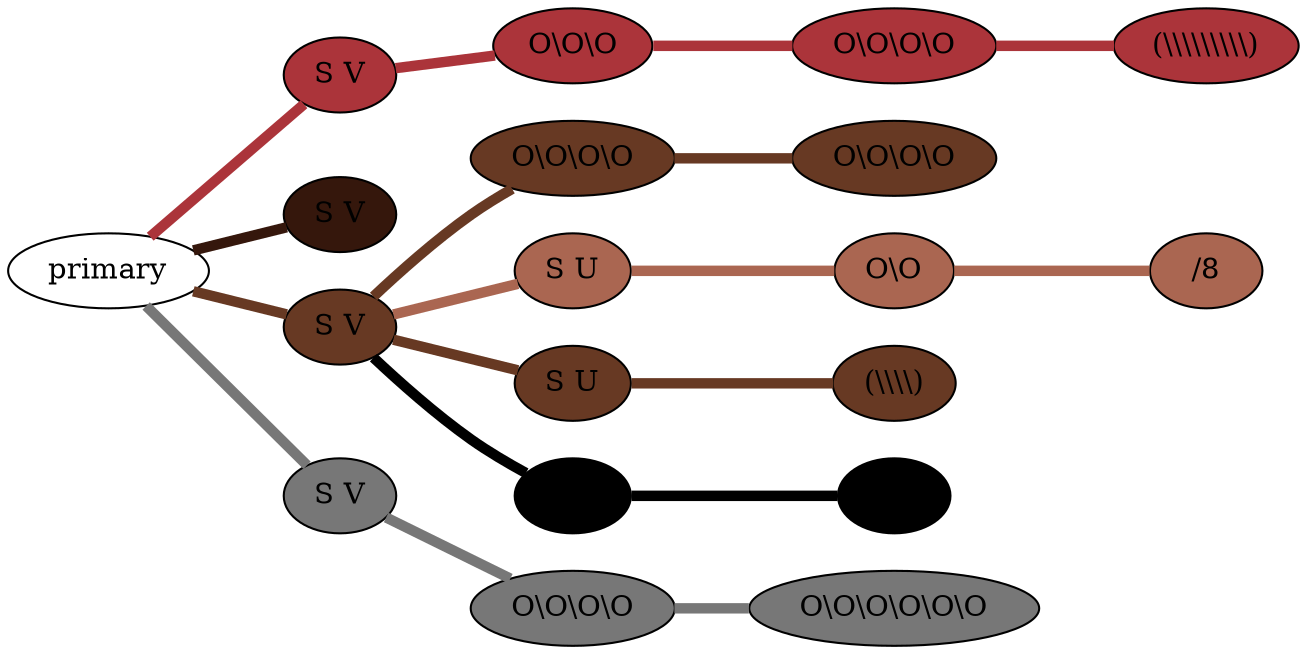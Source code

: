 graph {
 graph [rankdir=LR]
"1" [qtype="pendant_node", pendant_colors="#AB343A", pendant_ply="S", pendant_attach="V", pendant_length="55", label="S V", style=filled, fillcolor="#AB343A"]
"primary" -- "1" [qtype="pendant_link",penwidth=5,color="#AB343A"]
"1:0" [qtype="knot_node", knot_value="3", knot_type="S", knot_position="14.0", knot_spin="Z", label="O\\O\\O", style=filled, fillcolor="#AB343A"]
"1" -- "1:0" [qtype="knot_link",penwidth=5,color="#AB343A"]
"1:1" [qtype="knot_node", knot_value="4", knot_type="S", knot_position="24.0", knot_spin="Z", label="O\\O\\O\\O", style=filled, fillcolor="#AB343A"]
"1:0" -- "1:1" [qtype="knot_link",penwidth=5,color="#AB343A"]
"1:2" [qtype="knot_node", knot_value="9", knot_type="L", knot_position="30.5", knot_spin="Z", label="(\\\\\\\\\\\\\\\\\\)", style=filled, fillcolor="#AB343A"]
"1:1" -- "1:2" [qtype="knot_link",penwidth=5,color="#AB343A"]
"2" [qtype="pendant_node", pendant_colors="#35170C", pendant_ply="S", pendant_attach="V", pendant_length="5", label="S V", style=filled, fillcolor="#35170C"]
"primary" -- "2" [qtype="pendant_link",penwidth=5,color="#35170C"]
"3" [qtype="pendant_node", pendant_colors="#673923,#A86540", pendant_ply="S", pendant_attach="V", pendant_length="58", label="S V", style=filled, fillcolor="#673923"]
"primary" -- "3" [qtype="pendant_link",penwidth=5,color="#673923"]
"3:0" [qtype="knot_node", knot_value="4", knot_type="S", knot_position="14.5", knot_spin="Z", label="O\\O\\O\\O", style=filled, fillcolor="#673923"]
"3" -- "3:0" [qtype="knot_link",penwidth=5,color="#673923"]
"3:1" [qtype="knot_node", knot_value="4", knot_type="S", knot_position="24.5", knot_spin="Z", label="O\\O\\O\\O", style=filled, fillcolor="#673923"]
"3:0" -- "3:1" [qtype="knot_link",penwidth=5,color="#673923"]
"3s1" [qtype="pendant_node", pendant_colors="#AA6651,#A86540", pendant_ply="S", pendant_attach="U", pendant_length="45", label="S U", style=filled, fillcolor="#AA6651"]
"3" -- "3s1" [qtype="pendant_link",penwidth=5,color="#AA6651"]
"3s1:0" [qtype="knot_node", knot_value="2", knot_type="S", knot_position="21.0", knot_spin="Z", label="O\\O", style=filled, fillcolor="#AA6651"]
"3s1" -- "3s1:0" [qtype="knot_link",penwidth=5,color="#AA6651"]
"3s1:1" [qtype="knot_node", knot_value="1", knot_type="E", knot_position="28.0", knot_spin="S", label="/8", style=filled, fillcolor="#AA6651"]
"3s1:0" -- "3s1:1" [qtype="knot_link",penwidth=5,color="#AA6651"]
"3s2" [qtype="pendant_node", pendant_colors="#673923,#777777", pendant_ply="S", pendant_attach="U", pendant_length="53", label="S U", style=filled, fillcolor="#673923"]
"3" -- "3s2" [qtype="pendant_link",penwidth=5,color="#673923"]
"3s2:0" [qtype="knot_node", knot_value="4", knot_type="L", knot_position="27.0", knot_spin="Z", label="(\\\\\\\\)", style=filled, fillcolor="#673923"]
"3s2" -- "3s2:0" [qtype="knot_link",penwidth=5,color="#673923"]
"3s3" [qtype="pendant_node", pendant_colors="#000000", pendant_ply="S", pendant_attach="U", pendant_length="33", label="S U", style=filled, fillcolor="#000000"]
"3" -- "3s3" [qtype="pendant_link",penwidth=5,color="#000000"]
"3s3:0" [qtype="knot_node", knot_value="3", knot_type="L", knot_position="26.5", knot_spin="Z", label="(\\\\\\)", style=filled, fillcolor="#000000"]
"3s3" -- "3s3:0" [qtype="knot_link",penwidth=5,color="#000000"]
"4" [qtype="pendant_node", pendant_colors="#777777", pendant_ply="S", pendant_attach="V", pendant_length="72", label="S V", style=filled, fillcolor="#777777"]
"primary" -- "4" [qtype="pendant_link",penwidth=5,color="#777777"]
"4:0" [qtype="knot_node", knot_value="4", knot_type="S", knot_position="15.0", knot_spin="Z", label="O\\O\\O\\O", style=filled, fillcolor="#777777"]
"4" -- "4:0" [qtype="knot_link",penwidth=5,color="#777777"]
"4:1" [qtype="knot_node", knot_value="6", knot_type="S", knot_position="25.0", knot_spin="Z", label="O\\O\\O\\O\\O\\O", style=filled, fillcolor="#777777"]
"4:0" -- "4:1" [qtype="knot_link",penwidth=5,color="#777777"]
}
